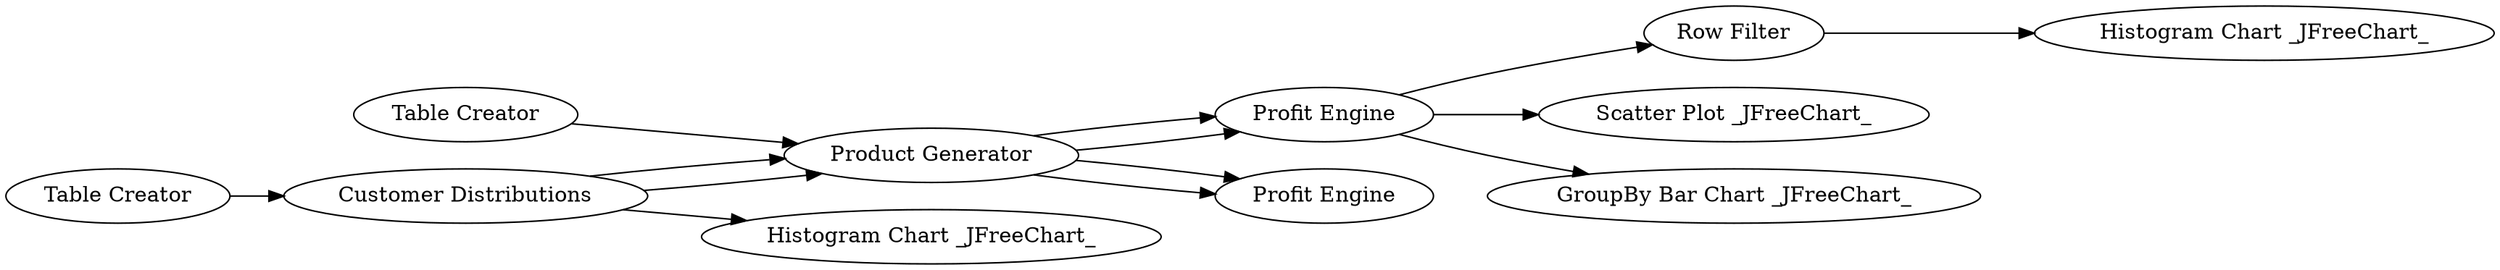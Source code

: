 digraph {
	2 [label="Histogram Chart _JFreeChart_"]
	3 [label="Profit Engine"]
	5 [label="Histogram Chart _JFreeChart_"]
	6 [label="Row Filter"]
	7 [label="Scatter Plot _JFreeChart_"]
	10 [label="GroupBy Bar Chart _JFreeChart_"]
	12 [label="Customer Distributions"]
	15 [label="Table Creator"]
	16 [label="Product Generator"]
	17 [label="Table Creator"]
	18 [label="Profit Engine"]
	3 -> 7
	3 -> 6
	3 -> 10
	6 -> 5
	12 -> 2
	12 -> 16
	12 -> 16
	15 -> 12
	16 -> 18
	16 -> 18
	16 -> 3
	16 -> 3
	17 -> 16
	rankdir=LR
}
